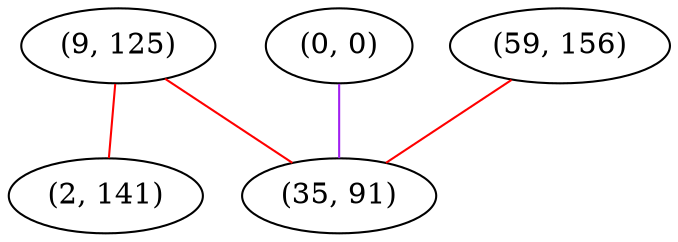 graph "" {
"(9, 125)";
"(2, 141)";
"(0, 0)";
"(59, 156)";
"(35, 91)";
"(9, 125)" -- "(2, 141)"  [color=red, key=0, weight=1];
"(9, 125)" -- "(35, 91)"  [color=red, key=0, weight=1];
"(0, 0)" -- "(35, 91)"  [color=purple, key=0, weight=4];
"(59, 156)" -- "(35, 91)"  [color=red, key=0, weight=1];
}
